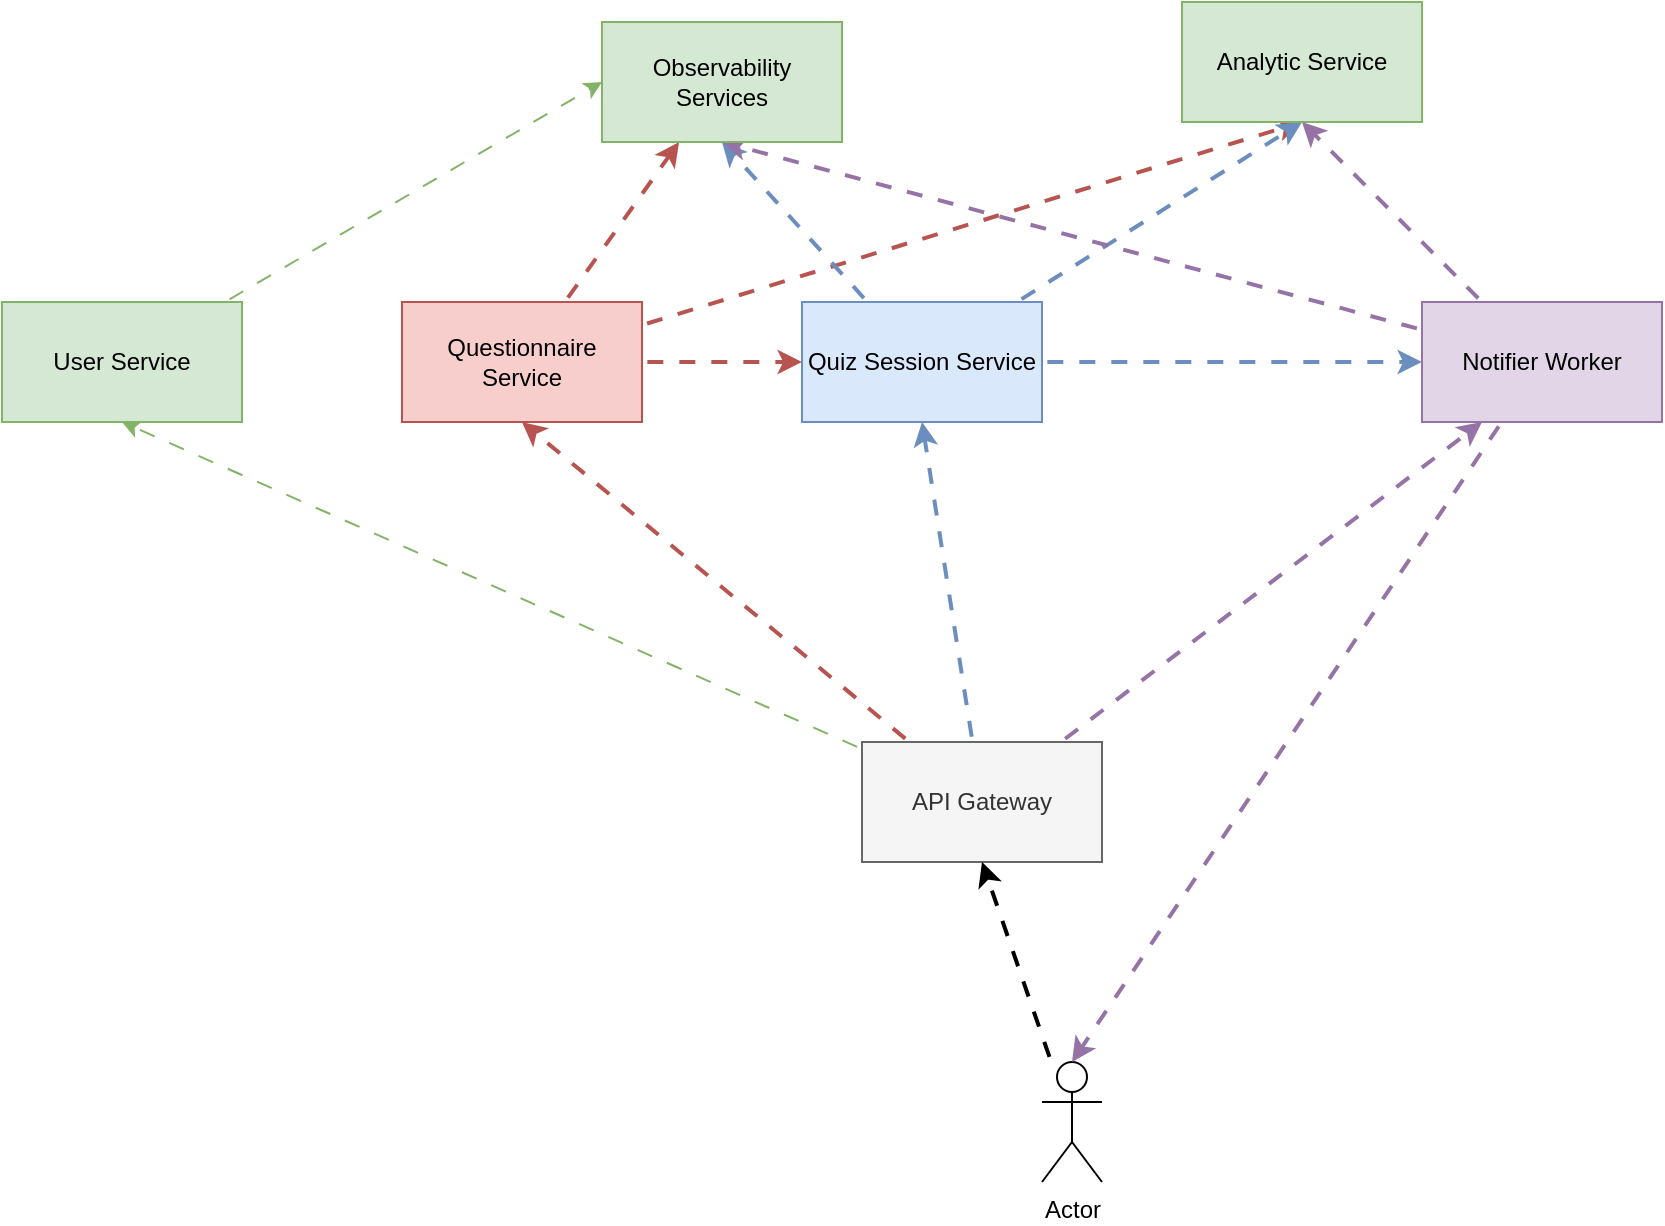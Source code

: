 <mxfile version="15.4.0" type="device" pages="5"><diagram id="mJhzCdwk_I_52bkpqN-i" name="highlevel"><mxGraphModel dx="1264" dy="584" grid="1" gridSize="10" guides="1" tooltips="1" connect="1" arrows="1" fold="1" page="1" pageScale="1" pageWidth="1169" pageHeight="827" math="0" shadow="0"><root><mxCell id="0"/><mxCell id="1" parent="0"/><mxCell id="xkqt1LMb_yZZifR0Pel--10" style="edgeStyle=orthogonalEdgeStyle;rounded=0;orthogonalLoop=1;jettySize=auto;html=1;entryX=0;entryY=0.5;entryDx=0;entryDy=0;flowAnimation=1;fillColor=#f8cecc;strokeColor=#b85450;strokeWidth=2;" parent="1" source="xkqt1LMb_yZZifR0Pel--1" target="xkqt1LMb_yZZifR0Pel--2" edge="1"><mxGeometry relative="1" as="geometry"/></mxCell><mxCell id="xkqt1LMb_yZZifR0Pel--17" style="rounded=0;orthogonalLoop=1;jettySize=auto;html=1;entryX=0.5;entryY=1;entryDx=0;entryDy=0;flowAnimation=1;fillColor=#f8cecc;strokeColor=#b85450;strokeWidth=2;" parent="1" source="xkqt1LMb_yZZifR0Pel--1" target="xkqt1LMb_yZZifR0Pel--5" edge="1"><mxGeometry relative="1" as="geometry"/></mxCell><mxCell id="xkqt1LMb_yZZifR0Pel--20" style="rounded=0;orthogonalLoop=1;jettySize=auto;html=1;flowAnimation=1;fillColor=#f8cecc;strokeColor=#b85450;strokeWidth=2;" parent="1" source="xkqt1LMb_yZZifR0Pel--1" target="xkqt1LMb_yZZifR0Pel--6" edge="1"><mxGeometry relative="1" as="geometry"/></mxCell><mxCell id="xkqt1LMb_yZZifR0Pel--1" value="Questionnaire Service" style="rounded=0;whiteSpace=wrap;html=1;fillColor=#f8cecc;strokeColor=#b85450;" parent="1" vertex="1"><mxGeometry x="350" y="250" width="120" height="60" as="geometry"/></mxCell><mxCell id="xkqt1LMb_yZZifR0Pel--11" style="rounded=0;orthogonalLoop=1;jettySize=auto;html=1;entryX=0;entryY=0.5;entryDx=0;entryDy=0;flowAnimation=1;fillColor=#dae8fc;strokeColor=#6c8ebf;strokeWidth=2;" parent="1" source="xkqt1LMb_yZZifR0Pel--2" target="xkqt1LMb_yZZifR0Pel--4" edge="1"><mxGeometry relative="1" as="geometry"/></mxCell><mxCell id="xkqt1LMb_yZZifR0Pel--16" style="rounded=0;orthogonalLoop=1;jettySize=auto;html=1;entryX=0.5;entryY=1;entryDx=0;entryDy=0;flowAnimation=1;fillColor=#dae8fc;strokeColor=#6c8ebf;strokeWidth=2;" parent="1" source="xkqt1LMb_yZZifR0Pel--2" target="xkqt1LMb_yZZifR0Pel--5" edge="1"><mxGeometry relative="1" as="geometry"/></mxCell><mxCell id="xkqt1LMb_yZZifR0Pel--19" style="rounded=0;orthogonalLoop=1;jettySize=auto;html=1;entryX=0.5;entryY=1;entryDx=0;entryDy=0;flowAnimation=1;fillColor=#dae8fc;strokeColor=#6c8ebf;strokeWidth=2;" parent="1" source="xkqt1LMb_yZZifR0Pel--2" target="xkqt1LMb_yZZifR0Pel--6" edge="1"><mxGeometry relative="1" as="geometry"/></mxCell><mxCell id="xkqt1LMb_yZZifR0Pel--2" value="Quiz Session Service" style="rounded=0;whiteSpace=wrap;html=1;fillColor=#dae8fc;strokeColor=#6c8ebf;" parent="1" vertex="1"><mxGeometry x="550" y="250" width="120" height="60" as="geometry"/></mxCell><mxCell id="xkqt1LMb_yZZifR0Pel--7" style="rounded=0;orthogonalLoop=1;jettySize=auto;html=1;entryX=0.5;entryY=1;entryDx=0;entryDy=0;flowAnimation=1;fillColor=#f8cecc;strokeColor=#b85450;strokeWidth=2;" parent="1" source="xkqt1LMb_yZZifR0Pel--3" target="xkqt1LMb_yZZifR0Pel--1" edge="1"><mxGeometry relative="1" as="geometry"/></mxCell><mxCell id="xkqt1LMb_yZZifR0Pel--8" style="rounded=0;orthogonalLoop=1;jettySize=auto;html=1;entryX=0.5;entryY=1;entryDx=0;entryDy=0;flowAnimation=1;fillColor=#dae8fc;strokeColor=#6c8ebf;strokeWidth=2;" parent="1" source="xkqt1LMb_yZZifR0Pel--3" target="xkqt1LMb_yZZifR0Pel--2" edge="1"><mxGeometry relative="1" as="geometry"/></mxCell><mxCell id="xkqt1LMb_yZZifR0Pel--9" style="rounded=0;orthogonalLoop=1;jettySize=auto;html=1;entryX=0.25;entryY=1;entryDx=0;entryDy=0;flowAnimation=1;fillColor=#e1d5e7;strokeColor=#9673a6;strokeWidth=2;" parent="1" source="xkqt1LMb_yZZifR0Pel--3" target="xkqt1LMb_yZZifR0Pel--4" edge="1"><mxGeometry relative="1" as="geometry"/></mxCell><mxCell id="9Q5UfDw5qtFI24evCOgp-2" style="rounded=0;orthogonalLoop=1;jettySize=auto;html=1;entryX=0.5;entryY=1;entryDx=0;entryDy=0;flowAnimation=1;fillColor=#d5e8d4;strokeColor=#82b366;" parent="1" source="xkqt1LMb_yZZifR0Pel--3" target="9Q5UfDw5qtFI24evCOgp-1" edge="1"><mxGeometry relative="1" as="geometry"/></mxCell><mxCell id="xkqt1LMb_yZZifR0Pel--3" value="API Gateway" style="rounded=0;whiteSpace=wrap;html=1;fillColor=#f5f5f5;fontColor=#333333;strokeColor=#666666;" parent="1" vertex="1"><mxGeometry x="580" y="470" width="120" height="60" as="geometry"/></mxCell><mxCell id="xkqt1LMb_yZZifR0Pel--15" style="rounded=0;orthogonalLoop=1;jettySize=auto;html=1;entryX=0.5;entryY=1;entryDx=0;entryDy=0;flowAnimation=1;fillColor=#e1d5e7;strokeColor=#9673a6;strokeWidth=2;" parent="1" source="xkqt1LMb_yZZifR0Pel--4" target="xkqt1LMb_yZZifR0Pel--5" edge="1"><mxGeometry relative="1" as="geometry"/></mxCell><mxCell id="xkqt1LMb_yZZifR0Pel--18" style="rounded=0;orthogonalLoop=1;jettySize=auto;html=1;entryX=0.5;entryY=1;entryDx=0;entryDy=0;flowAnimation=1;fillColor=#e1d5e7;strokeColor=#9673a6;strokeWidth=2;" parent="1" source="xkqt1LMb_yZZifR0Pel--4" target="xkqt1LMb_yZZifR0Pel--6" edge="1"><mxGeometry relative="1" as="geometry"/></mxCell><mxCell id="xkqt1LMb_yZZifR0Pel--4" value="Notifier Worker" style="rounded=0;whiteSpace=wrap;html=1;fillColor=#e1d5e7;strokeColor=#9673a6;" parent="1" vertex="1"><mxGeometry x="860" y="250" width="120" height="60" as="geometry"/></mxCell><mxCell id="xkqt1LMb_yZZifR0Pel--5" value="Analytic Service" style="rounded=0;whiteSpace=wrap;html=1;fillColor=#d5e8d4;strokeColor=#82b366;" parent="1" vertex="1"><mxGeometry x="740" y="100" width="120" height="60" as="geometry"/></mxCell><mxCell id="xkqt1LMb_yZZifR0Pel--6" value="Observability Services" style="rounded=0;whiteSpace=wrap;html=1;fillColor=#d5e8d4;strokeColor=#82b366;" parent="1" vertex="1"><mxGeometry x="450" y="110" width="120" height="60" as="geometry"/></mxCell><mxCell id="xkqt1LMb_yZZifR0Pel--13" style="rounded=0;orthogonalLoop=1;jettySize=auto;html=1;entryX=0.5;entryY=1;entryDx=0;entryDy=0;flowAnimation=1;strokeWidth=2;" parent="1" source="xkqt1LMb_yZZifR0Pel--12" target="xkqt1LMb_yZZifR0Pel--3" edge="1"><mxGeometry relative="1" as="geometry"/></mxCell><mxCell id="xkqt1LMb_yZZifR0Pel--12" value="Actor" style="shape=umlActor;verticalLabelPosition=bottom;verticalAlign=top;html=1;outlineConnect=0;" parent="1" vertex="1"><mxGeometry x="670" y="630" width="30" height="60" as="geometry"/></mxCell><mxCell id="xkqt1LMb_yZZifR0Pel--14" style="rounded=0;orthogonalLoop=1;jettySize=auto;html=1;entryX=0.5;entryY=0;entryDx=0;entryDy=0;entryPerimeter=0;flowAnimation=1;fillColor=#e1d5e7;strokeColor=#9673a6;strokeWidth=2;" parent="1" source="xkqt1LMb_yZZifR0Pel--4" target="xkqt1LMb_yZZifR0Pel--12" edge="1"><mxGeometry relative="1" as="geometry"/></mxCell><mxCell id="9Q5UfDw5qtFI24evCOgp-3" style="rounded=0;orthogonalLoop=1;jettySize=auto;html=1;entryX=0;entryY=0.5;entryDx=0;entryDy=0;flowAnimation=1;fillColor=#d5e8d4;strokeColor=#82b366;" parent="1" source="9Q5UfDw5qtFI24evCOgp-1" target="xkqt1LMb_yZZifR0Pel--6" edge="1"><mxGeometry relative="1" as="geometry"/></mxCell><mxCell id="9Q5UfDw5qtFI24evCOgp-1" value="User Service" style="rounded=0;whiteSpace=wrap;html=1;fillColor=#d5e8d4;strokeColor=#82b366;" parent="1" vertex="1"><mxGeometry x="150" y="250" width="120" height="60" as="geometry"/></mxCell></root></mxGraphModel></diagram><diagram name="Monolithic" id="Vh2pmV2qElenvm2bwuW8"><mxGraphModel dx="1235" dy="655" grid="1" gridSize="10" guides="1" tooltips="1" connect="1" arrows="1" fold="1" page="1" pageScale="1" pageWidth="1169" pageHeight="827" math="0" shadow="0">&#xa;      <root>&#xa;        <mxCell id="0"/>&#xa;        <mxCell id="1" parent="0"/>&#xa;        <mxCell id="cunHXSLN32OO0R637jGY-1" value="user" style="shape=umlActor;verticalLabelPosition=bottom;verticalAlign=top;html=1;outlineConnect=0;" vertex="1" parent="1">&#xa;          <mxGeometry x="160" y="86.296" width="18.889" height="37.778" as="geometry"/>&#xa;        </mxCell>&#xa;        <mxCell id="cunHXSLN32OO0R637jGY-2" value="user" style="shape=umlActor;verticalLabelPosition=bottom;verticalAlign=top;html=1;outlineConnect=0;" vertex="1" parent="1">&#xa;          <mxGeometry x="160" y="161.853" width="18.889" height="37.778" as="geometry"/>&#xa;        </mxCell>&#xa;        <mxCell id="cunHXSLN32OO0R637jGY-3" value="user" style="shape=umlActor;verticalLabelPosition=bottom;verticalAlign=top;html=1;outlineConnect=0;" vertex="1" parent="1">&#xa;          <mxGeometry x="160" y="224.816" width="18.889" height="37.778" as="geometry"/>&#xa;        </mxCell>&#xa;        <mxCell id="cunHXSLN32OO0R637jGY-4" value="user" style="shape=umlActor;verticalLabelPosition=bottom;verticalAlign=top;html=1;outlineConnect=0;" vertex="1" parent="1">&#xa;          <mxGeometry x="160" y="281.484" width="18.889" height="37.778" as="geometry"/>&#xa;        </mxCell>&#xa;        <mxCell id="cunHXSLN32OO0R637jGY-5" value="Server" style="rounded=0;whiteSpace=wrap;html=1;" vertex="1" parent="1">&#xa;          <mxGeometry x="235.556" y="80" width="75.556" height="251.855" as="geometry"/>&#xa;        </mxCell>&#xa;        <mxCell id="cunHXSLN32OO0R637jGY-6" value="" style="shape=cylinder3;whiteSpace=wrap;html=1;boundedLbl=1;backgroundOutline=1;size=15;" vertex="1" parent="1">&#xa;          <mxGeometry x="362.11" y="171.3" width="37.78" height="69.26" as="geometry"/>&#xa;        </mxCell>&#xa;        <mxCell id="cunHXSLN32OO0R637jGY-7" value="socket" style="edgeStyle=orthogonalEdgeStyle;rounded=0;orthogonalLoop=1;jettySize=auto;html=1;entryX=0.003;entryY=0.099;entryDx=0;entryDy=0;entryPerimeter=0;startArrow=classic;startFill=1;" edge="1" parent="1" source="cunHXSLN32OO0R637jGY-1" target="cunHXSLN32OO0R637jGY-5">&#xa;          <mxGeometry relative="1" as="geometry"/>&#xa;        </mxCell>&#xa;        <mxCell id="cunHXSLN32OO0R637jGY-8" value="socket" style="edgeStyle=orthogonalEdgeStyle;rounded=0;orthogonalLoop=1;jettySize=auto;html=1;entryX=0.003;entryY=0.401;entryDx=0;entryDy=0;entryPerimeter=0;startArrow=classic;startFill=1;" edge="1" parent="1" source="cunHXSLN32OO0R637jGY-2" target="cunHXSLN32OO0R637jGY-5">&#xa;          <mxGeometry relative="1" as="geometry"/>&#xa;        </mxCell>&#xa;        <mxCell id="cunHXSLN32OO0R637jGY-9" value="socket" style="edgeStyle=orthogonalEdgeStyle;rounded=0;orthogonalLoop=1;jettySize=auto;html=1;entryX=-0.003;entryY=0.651;entryDx=0;entryDy=0;entryPerimeter=0;startArrow=classic;startFill=1;" edge="1" parent="1" source="cunHXSLN32OO0R637jGY-3" target="cunHXSLN32OO0R637jGY-5">&#xa;          <mxGeometry relative="1" as="geometry"/>&#xa;        </mxCell>&#xa;        <mxCell id="cunHXSLN32OO0R637jGY-10" value="socket" style="edgeStyle=orthogonalEdgeStyle;rounded=0;orthogonalLoop=1;jettySize=auto;html=1;entryX=-0.017;entryY=0.877;entryDx=0;entryDy=0;entryPerimeter=0;startArrow=classic;startFill=1;" edge="1" parent="1" source="cunHXSLN32OO0R637jGY-4" target="cunHXSLN32OO0R637jGY-5">&#xa;          <mxGeometry relative="1" as="geometry"/>&#xa;        </mxCell>&#xa;        <mxCell id="cunHXSLN32OO0R637jGY-12" style="edgeStyle=orthogonalEdgeStyle;rounded=0;orthogonalLoop=1;jettySize=auto;html=1;entryX=0;entryY=0.5;entryDx=0;entryDy=0;entryPerimeter=0;" edge="1" parent="1" source="cunHXSLN32OO0R637jGY-5" target="cunHXSLN32OO0R637jGY-6">&#xa;          <mxGeometry relative="1" as="geometry"/>&#xa;        </mxCell>&#xa;        <mxCell id="cunHXSLN32OO0R637jGY-13" value="user" style="shape=umlActor;verticalLabelPosition=bottom;verticalAlign=top;html=1;outlineConnect=0;" vertex="1" parent="1">&#xa;          <mxGeometry x="449.63" y="80" width="18.889" height="37.778" as="geometry"/>&#xa;        </mxCell>&#xa;        <mxCell id="cunHXSLN32OO0R637jGY-14" value="user" style="shape=umlActor;verticalLabelPosition=bottom;verticalAlign=top;html=1;outlineConnect=0;" vertex="1" parent="1">&#xa;          <mxGeometry x="449.63" y="149.26" width="18.889" height="37.778" as="geometry"/>&#xa;        </mxCell>&#xa;        <mxCell id="cunHXSLN32OO0R637jGY-32" style="rounded=0;orthogonalLoop=1;jettySize=auto;html=1;entryX=0.06;entryY=0.244;entryDx=0;entryDy=0;entryPerimeter=0;startArrow=classic;startFill=1;" edge="1" parent="1" source="cunHXSLN32OO0R637jGY-15" target="cunHXSLN32OO0R637jGY-28">&#xa;          <mxGeometry relative="1" as="geometry"/>&#xa;        </mxCell>&#xa;        <mxCell id="cunHXSLN32OO0R637jGY-15" value="Server" style="rounded=0;whiteSpace=wrap;html=1;" vertex="1" parent="1">&#xa;          <mxGeometry x="537.778" y="80" width="50.37" height="125.927" as="geometry"/>&#xa;        </mxCell>&#xa;        <mxCell id="cunHXSLN32OO0R637jGY-16" value="user" style="shape=umlActor;verticalLabelPosition=bottom;verticalAlign=top;html=1;outlineConnect=0;" vertex="1" parent="1">&#xa;          <mxGeometry x="449.63" y="231.113" width="18.889" height="37.778" as="geometry"/>&#xa;        </mxCell>&#xa;        <mxCell id="cunHXSLN32OO0R637jGY-17" value="user" style="shape=umlActor;verticalLabelPosition=bottom;verticalAlign=top;html=1;outlineConnect=0;" vertex="1" parent="1">&#xa;          <mxGeometry x="449.63" y="300.373" width="18.889" height="37.778" as="geometry"/>&#xa;        </mxCell>&#xa;        <mxCell id="cunHXSLN32OO0R637jGY-31" style="rounded=0;orthogonalLoop=1;jettySize=auto;html=1;startArrow=classic;startFill=1;" edge="1" parent="1" source="cunHXSLN32OO0R637jGY-18" target="cunHXSLN32OO0R637jGY-28">&#xa;          <mxGeometry relative="1" as="geometry"/>&#xa;        </mxCell>&#xa;        <mxCell id="cunHXSLN32OO0R637jGY-18" value="Server" style="rounded=0;whiteSpace=wrap;html=1;" vertex="1" parent="1">&#xa;          <mxGeometry x="537.778" y="231.113" width="50.37" height="125.927" as="geometry"/>&#xa;        </mxCell>&#xa;        <mxCell id="cunHXSLN32OO0R637jGY-19" value="" style="shape=cylinder3;whiteSpace=wrap;html=1;boundedLbl=1;backgroundOutline=1;size=15;" vertex="1" parent="1">&#xa;          <mxGeometry x="625.93" y="70.19" width="37.78" height="70" as="geometry"/>&#xa;        </mxCell>&#xa;        <mxCell id="cunHXSLN32OO0R637jGY-23" value="socket" style="edgeStyle=orthogonalEdgeStyle;rounded=0;orthogonalLoop=1;jettySize=auto;html=1;entryX=0.005;entryY=0.149;entryDx=0;entryDy=0;entryPerimeter=0;startArrow=classic;startFill=1;" edge="1" parent="1" source="cunHXSLN32OO0R637jGY-13" target="cunHXSLN32OO0R637jGY-15">&#xa;          <mxGeometry relative="1" as="geometry"/>&#xa;        </mxCell>&#xa;        <mxCell id="cunHXSLN32OO0R637jGY-24" value="socket" style="edgeStyle=orthogonalEdgeStyle;rounded=0;orthogonalLoop=1;jettySize=auto;html=1;entryX=0.005;entryY=0.697;entryDx=0;entryDy=0;entryPerimeter=0;startArrow=classic;startFill=1;" edge="1" parent="1" source="cunHXSLN32OO0R637jGY-14" target="cunHXSLN32OO0R637jGY-15">&#xa;          <mxGeometry relative="1" as="geometry"/>&#xa;        </mxCell>&#xa;        <mxCell id="cunHXSLN32OO0R637jGY-25" value="socket" style="edgeStyle=orthogonalEdgeStyle;rounded=0;orthogonalLoop=1;jettySize=auto;html=1;entryX=-0.005;entryY=0.153;entryDx=0;entryDy=0;entryPerimeter=0;startArrow=classic;startFill=1;" edge="1" parent="1" source="cunHXSLN32OO0R637jGY-16" target="cunHXSLN32OO0R637jGY-18">&#xa;          <mxGeometry relative="1" as="geometry"/>&#xa;        </mxCell>&#xa;        <mxCell id="cunHXSLN32OO0R637jGY-26" value="socket" style="edgeStyle=orthogonalEdgeStyle;rounded=0;orthogonalLoop=1;jettySize=auto;html=1;entryX=0.005;entryY=0.701;entryDx=0;entryDy=0;entryPerimeter=0;startArrow=classic;startFill=1;" edge="1" parent="1" source="cunHXSLN32OO0R637jGY-17" target="cunHXSLN32OO0R637jGY-18">&#xa;          <mxGeometry relative="1" as="geometry"/>&#xa;        </mxCell>&#xa;        <mxCell id="cunHXSLN32OO0R637jGY-28" value="redis backplane" style="ellipse;whiteSpace=wrap;html=1;" vertex="1" parent="1">&#xa;          <mxGeometry x="619.63" y="187.04" width="70.37" height="88.15" as="geometry"/>&#xa;        </mxCell>&#xa;        <mxCell id="cunHXSLN32OO0R637jGY-29" style="edgeStyle=orthogonalEdgeStyle;rounded=0;orthogonalLoop=1;jettySize=auto;html=1;entryX=0;entryY=0.5;entryDx=0;entryDy=0;entryPerimeter=0;" edge="1" parent="1" source="cunHXSLN32OO0R637jGY-15" target="cunHXSLN32OO0R637jGY-19">&#xa;          <mxGeometry relative="1" as="geometry">&#xa;            <Array as="points">&#xa;              <mxPoint x="600.741" y="105.185"/>&#xa;              <mxPoint x="600.741" y="105.185"/>&#xa;            </Array>&#xa;          </mxGeometry>&#xa;        </mxCell>&#xa;        <mxCell id="cunHXSLN32OO0R637jGY-34" value="" style="shape=cylinder3;whiteSpace=wrap;html=1;boundedLbl=1;backgroundOutline=1;size=15;" vertex="1" parent="1">&#xa;          <mxGeometry x="625.93" y="281.48" width="37.78" height="70" as="geometry"/>&#xa;        </mxCell>&#xa;        <mxCell id="cunHXSLN32OO0R637jGY-35" style="edgeStyle=orthogonalEdgeStyle;rounded=0;orthogonalLoop=1;jettySize=auto;html=1;entryX=0;entryY=0.5;entryDx=0;entryDy=0;entryPerimeter=0;" edge="1" parent="1" source="cunHXSLN32OO0R637jGY-18" target="cunHXSLN32OO0R637jGY-34">&#xa;          <mxGeometry relative="1" as="geometry">&#xa;            <Array as="points">&#xa;              <mxPoint x="608" y="316"/>&#xa;            </Array>&#xa;          </mxGeometry>&#xa;        </mxCell>&#xa;      </root>&#xa;    </mxGraphModel></diagram><diagram id="4XFoeSpaMVg5XHnAGlG_" name="service-communication"><mxGraphModel dx="1264" dy="584" grid="1" gridSize="10" guides="1" tooltips="1" connect="1" arrows="1" fold="1" page="1" pageScale="1" pageWidth="1169" pageHeight="827" math="0" shadow="0"><root><mxCell id="0"/><mxCell id="1" parent="0"/><mxCell id="dZo0Jt2GlcQM9Ulzh3Jk-1" value="" style="rounded=0;whiteSpace=wrap;html=1;dashed=1;" parent="1" vertex="1"><mxGeometry x="730" y="480" width="210" height="220" as="geometry"/></mxCell><mxCell id="dZo0Jt2GlcQM9Ulzh3Jk-5" value="" style="rounded=0;whiteSpace=wrap;html=1;dashed=1;" parent="1" vertex="1"><mxGeometry x="590" y="140" width="420" height="120" as="geometry"/></mxCell><mxCell id="dZo0Jt2GlcQM9Ulzh3Jk-9" value="" style="rounded=0;whiteSpace=wrap;html=1;dashed=1;" parent="1" vertex="1"><mxGeometry x="140" y="140" width="430" height="200" as="geometry"/></mxCell><mxCell id="dZo0Jt2GlcQM9Ulzh3Jk-41" value="async gRPC" style="edgeStyle=orthogonalEdgeStyle;rounded=0;orthogonalLoop=1;jettySize=auto;html=1;entryX=0.5;entryY=1;entryDx=0;entryDy=0;flowAnimation=1;fillColor=#f8cecc;strokeColor=#b85450;" parent="1" source="SPLQeqFqS2qwhH01lb9f-1" target="dZo0Jt2GlcQM9Ulzh3Jk-11" edge="1"><mxGeometry relative="1" as="geometry"/></mxCell><mxCell id="dZo0Jt2GlcQM9Ulzh3Jk-42" style="edgeStyle=orthogonalEdgeStyle;rounded=0;orthogonalLoop=1;jettySize=auto;html=1;entryX=0.5;entryY=1;entryDx=0;entryDy=0;flowAnimation=1;fillColor=#f8cecc;strokeColor=#b85450;" parent="1" source="SPLQeqFqS2qwhH01lb9f-1" target="dZo0Jt2GlcQM9Ulzh3Jk-38" edge="1"><mxGeometry relative="1" as="geometry"><Array as="points"><mxPoint x="380" y="420"/><mxPoint x="820" y="420"/><mxPoint x="820" y="290"/><mxPoint x="920" y="290"/></Array></mxGeometry></mxCell><mxCell id="SPLQeqFqS2qwhH01lb9f-1" value="" style="rounded=0;whiteSpace=wrap;html=1;dashed=1;" parent="1" vertex="1"><mxGeometry x="140" y="480" width="480" height="230" as="geometry"/></mxCell><mxCell id="dZo0Jt2GlcQM9Ulzh3Jk-17" value="async" style="edgeStyle=orthogonalEdgeStyle;rounded=0;orthogonalLoop=1;jettySize=auto;html=1;flowAnimation=1;fillColor=#f8cecc;strokeColor=#b85450;" parent="1" source="dZo0Jt2GlcQM9Ulzh3Jk-7" target="SPLQeqFqS2qwhH01lb9f-4" edge="1"><mxGeometry relative="1" as="geometry"/></mxCell><mxCell id="dZo0Jt2GlcQM9Ulzh3Jk-10" value="Observability&amp;nbsp;infrastructure" style="text;html=1;align=center;verticalAlign=middle;whiteSpace=wrap;rounded=0;fontStyle=1" parent="1" vertex="1"><mxGeometry x="150" y="140" width="150" height="30" as="geometry"/></mxCell><mxCell id="dZo0Jt2GlcQM9Ulzh3Jk-36" style="edgeStyle=orthogonalEdgeStyle;rounded=0;orthogonalLoop=1;jettySize=auto;html=1;flowAnimation=1;fillColor=#f8cecc;strokeColor=#b85450;" parent="1" source="dZo0Jt2GlcQM9Ulzh3Jk-11" target="dZo0Jt2GlcQM9Ulzh3Jk-34" edge="1"><mxGeometry relative="1" as="geometry"/></mxCell><mxCell id="dZo0Jt2GlcQM9Ulzh3Jk-37" style="edgeStyle=orthogonalEdgeStyle;rounded=0;orthogonalLoop=1;jettySize=auto;html=1;entryX=0.5;entryY=1;entryDx=0;entryDy=0;flowAnimation=1;fillColor=#f8cecc;strokeColor=#b85450;" parent="1" source="dZo0Jt2GlcQM9Ulzh3Jk-11" target="dZo0Jt2GlcQM9Ulzh3Jk-35" edge="1"><mxGeometry relative="1" as="geometry"/></mxCell><mxCell id="dZo0Jt2GlcQM9Ulzh3Jk-11" value="&lt;b&gt;OTEL Collector&lt;/b&gt;" style="rounded=0;whiteSpace=wrap;html=1;fillColor=#dae8fc;strokeColor=#6c8ebf;" parent="1" vertex="1"><mxGeometry x="310" y="270" width="140" height="50" as="geometry"/></mxCell><mxCell id="dZo0Jt2GlcQM9Ulzh3Jk-6" value="Adapter Services" style="text;html=1;align=center;verticalAlign=middle;whiteSpace=wrap;rounded=0;fontStyle=1" parent="1" vertex="1"><mxGeometry x="590" y="140" width="150" height="30" as="geometry"/></mxCell><mxCell id="dZo0Jt2GlcQM9Ulzh3Jk-32" value="&lt;b&gt;Analytic&lt;/b&gt;" style="rounded=0;whiteSpace=wrap;html=1;fillColor=#dae8fc;strokeColor=#6c8ebf;" parent="1" vertex="1"><mxGeometry x="630" y="180" width="140" height="50" as="geometry"/></mxCell><mxCell id="SPLQeqFqS2qwhH01lb9f-2" value="Questionnaire Services" style="text;html=1;align=center;verticalAlign=middle;whiteSpace=wrap;rounded=0;fontStyle=1" parent="1" vertex="1"><mxGeometry x="140" y="480" width="150" height="30" as="geometry"/></mxCell><mxCell id="dZo0Jt2GlcQM9Ulzh3Jk-15" value="async" style="edgeStyle=orthogonalEdgeStyle;rounded=0;orthogonalLoop=1;jettySize=auto;html=1;entryX=0;entryY=0.5;entryDx=0;entryDy=0;flowAnimation=1;fillColor=#f8cecc;strokeColor=#b85450;" parent="1" source="SPLQeqFqS2qwhH01lb9f-3" target="SPLQeqFqS2qwhH01lb9f-4" edge="1"><mxGeometry relative="1" as="geometry"/></mxCell><mxCell id="SPLQeqFqS2qwhH01lb9f-3" value="&lt;span style=&quot;font-weight: 700;&quot;&gt;Questionnaire Domain&lt;/span&gt;" style="rounded=0;whiteSpace=wrap;html=1;fillColor=#dae8fc;strokeColor=#6c8ebf;" parent="1" vertex="1"><mxGeometry x="170" y="540" width="140" height="50" as="geometry"/></mxCell><mxCell id="dZo0Jt2GlcQM9Ulzh3Jk-13" style="edgeStyle=orthogonalEdgeStyle;rounded=0;orthogonalLoop=1;jettySize=auto;html=1;entryX=0.5;entryY=0;entryDx=0;entryDy=0;flowAnimation=0;fillColor=#e1d5e7;strokeColor=#9673a6;" parent="1" source="SPLQeqFqS2qwhH01lb9f-4" target="dZo0Jt2GlcQM9Ulzh3Jk-3" edge="1"><mxGeometry relative="1" as="geometry"/></mxCell><mxCell id="dZo0Jt2GlcQM9Ulzh3Jk-14" style="edgeStyle=orthogonalEdgeStyle;rounded=0;orthogonalLoop=1;jettySize=auto;html=1;entryX=0.5;entryY=0;entryDx=0;entryDy=0;flowAnimation=0;fillColor=#e1d5e7;strokeColor=#9673a6;" parent="1" source="SPLQeqFqS2qwhH01lb9f-4" target="dZo0Jt2GlcQM9Ulzh3Jk-4" edge="1"><mxGeometry relative="1" as="geometry"/></mxCell><mxCell id="SPLQeqFqS2qwhH01lb9f-4" value="&lt;span style=&quot;font-weight: 700;&quot;&gt;Quiz Session Domain&lt;/span&gt;" style="rounded=0;whiteSpace=wrap;html=1;fillColor=#dae8fc;strokeColor=#6c8ebf;" parent="1" vertex="1"><mxGeometry x="390" y="540" width="140" height="50" as="geometry"/></mxCell><mxCell id="dZo0Jt2GlcQM9Ulzh3Jk-3" value="&lt;span style=&quot;font-weight: 700;&quot;&gt;Quiz Session&lt;/span&gt;" style="rounded=0;whiteSpace=wrap;html=1;fillColor=#fff2cc;strokeColor=#d6b656;" parent="1" vertex="1"><mxGeometry x="315" y="648" width="130" height="30" as="geometry"/></mxCell><mxCell id="dZo0Jt2GlcQM9Ulzh3Jk-4" value="&lt;span style=&quot;font-weight: 700;&quot;&gt;Exam&lt;/span&gt;" style="rounded=0;whiteSpace=wrap;html=1;fillColor=#fff2cc;strokeColor=#d6b656;" parent="1" vertex="1"><mxGeometry x="480" y="648" width="130" height="30" as="geometry"/></mxCell><mxCell id="dZo0Jt2GlcQM9Ulzh3Jk-34" value="&lt;b&gt;Logging&lt;/b&gt;" style="rounded=0;whiteSpace=wrap;html=1;fillColor=#dae8fc;strokeColor=#6c8ebf;" parent="1" vertex="1"><mxGeometry x="170" y="170" width="140" height="50" as="geometry"/></mxCell><mxCell id="dZo0Jt2GlcQM9Ulzh3Jk-35" value="APM" style="rounded=0;whiteSpace=wrap;html=1;fillColor=#dae8fc;strokeColor=#6c8ebf;" parent="1" vertex="1"><mxGeometry x="410" y="170" width="140" height="50" as="geometry"/></mxCell><mxCell id="dZo0Jt2GlcQM9Ulzh3Jk-38" value="&lt;b&gt;Notifier Worker&lt;/b&gt;" style="rounded=0;whiteSpace=wrap;html=1;fillColor=#dae8fc;strokeColor=#6c8ebf;" parent="1" vertex="1"><mxGeometry x="850" y="180" width="140" height="50" as="geometry"/></mxCell><mxCell id="dZo0Jt2GlcQM9Ulzh3Jk-40" value="async message bus" style="edgeStyle=orthogonalEdgeStyle;rounded=0;orthogonalLoop=1;jettySize=auto;html=1;entryX=0.5;entryY=1;entryDx=0;entryDy=0;flowAnimation=1;fillColor=#f8cecc;strokeColor=#b85450;" parent="1" source="SPLQeqFqS2qwhH01lb9f-1" target="dZo0Jt2GlcQM9Ulzh3Jk-32" edge="1"><mxGeometry relative="1" as="geometry"><Array as="points"><mxPoint x="380" y="420"/><mxPoint x="820" y="420"/><mxPoint x="820" y="290"/><mxPoint x="700" y="290"/></Array></mxGeometry></mxCell><mxCell id="dZo0Jt2GlcQM9Ulzh3Jk-2" value="Identity Services" style="text;html=1;align=center;verticalAlign=middle;whiteSpace=wrap;rounded=0;fontStyle=1" parent="1" vertex="1"><mxGeometry x="720" y="480" width="150" height="30" as="geometry"/></mxCell><mxCell id="dZo0Jt2GlcQM9Ulzh3Jk-43" style="edgeStyle=orthogonalEdgeStyle;rounded=0;orthogonalLoop=1;jettySize=auto;html=1;entryX=0.5;entryY=0;entryDx=0;entryDy=0;flowAnimation=1;fillColor=#f8cecc;strokeColor=#b85450;" parent="1" source="dZo0Jt2GlcQM9Ulzh3Jk-7" target="dZo0Jt2GlcQM9Ulzh3Jk-8" edge="1"><mxGeometry relative="1" as="geometry"/></mxCell><mxCell id="dZo0Jt2GlcQM9Ulzh3Jk-7" value="&lt;b&gt;User&lt;/b&gt;" style="rounded=0;whiteSpace=wrap;html=1;fillColor=#dae8fc;strokeColor=#6c8ebf;" parent="1" vertex="1"><mxGeometry x="750" y="540" width="140" height="50" as="geometry"/></mxCell><mxCell id="dZo0Jt2GlcQM9Ulzh3Jk-8" value="&lt;b&gt;Authentication &amp;amp; Authorization&lt;/b&gt;" style="rounded=0;whiteSpace=wrap;html=1;fillColor=#dae8fc;strokeColor=#6c8ebf;" parent="1" vertex="1"><mxGeometry x="750" y="638" width="140" height="50" as="geometry"/></mxCell></root></mxGraphModel></diagram><diagram id="QIn40yGV4n4SltPBda8U" name="questionnaire-services"><mxGraphModel dx="1264" dy="584" grid="1" gridSize="10" guides="1" tooltips="1" connect="1" arrows="1" fold="1" page="1" pageScale="1" pageWidth="1169" pageHeight="1654" math="0" shadow="0"><root><mxCell id="d80nblshtk4oTfawxsgk-0"/><mxCell id="d80nblshtk4oTfawxsgk-1" parent="d80nblshtk4oTfawxsgk-0"/></root></mxGraphModel></diagram><diagram id="-eNc08XV2Hdfg6f_6X0N" name="notifier-worker"><mxGraphModel dx="1262" dy="583" grid="1" gridSize="10" guides="1" tooltips="1" connect="1" arrows="1" fold="1" page="1" pageScale="1" pageWidth="1169" pageHeight="1654" math="0" shadow="0"><root><mxCell id="RwTN7Zj2OQlYxcT1zCTV-0"/><mxCell id="RwTN7Zj2OQlYxcT1zCTV-1" parent="RwTN7Zj2OQlYxcT1zCTV-0"/><mxCell id="RwTN7Zj2OQlYxcT1zCTV-3" value="" style="endArrow=classic;html=1;rounded=0;edgeStyle=orthogonalEdgeStyle;flowAnimation=1;" edge="1" parent="RwTN7Zj2OQlYxcT1zCTV-1"><mxGeometry width="50" height="50" relative="1" as="geometry"><mxPoint x="200" y="892.75" as="sourcePoint"/><mxPoint x="960" y="892.75" as="targetPoint"/></mxGeometry></mxCell><mxCell id="RwTN7Zj2OQlYxcT1zCTV-4" value="" style="shape=image;html=1;verticalAlign=top;verticalLabelPosition=bottom;labelBackgroundColor=#ffffff;imageAspect=0;aspect=fixed;image=https://cdn0.iconfinder.com/data/icons/analytic-investment-and-balanced-scorecard/512/45_timmer_stopwatch_watch_time-128.png" vertex="1" parent="RwTN7Zj2OQlYxcT1zCTV-1"><mxGeometry x="160" y="870" width="40" height="40" as="geometry"/></mxCell><mxCell id="RwTN7Zj2OQlYxcT1zCTV-5" style="edgeStyle=orthogonalEdgeStyle;rounded=0;orthogonalLoop=1;jettySize=auto;html=1;flowAnimation=1;" edge="1" parent="RwTN7Zj2OQlYxcT1zCTV-1" source="RwTN7Zj2OQlYxcT1zCTV-7"><mxGeometry relative="1" as="geometry"><mxPoint x="240" y="895.75" as="targetPoint"/></mxGeometry></mxCell><mxCell id="RwTN7Zj2OQlYxcT1zCTV-6" style="edgeStyle=orthogonalEdgeStyle;rounded=0;orthogonalLoop=1;jettySize=auto;html=1;dashed=1;endArrow=none;endFill=0;flowAnimation=1;" edge="1" parent="RwTN7Zj2OQlYxcT1zCTV-1" source="RwTN7Zj2OQlYxcT1zCTV-7"><mxGeometry relative="1" as="geometry"><mxPoint x="240" y="1045.75" as="targetPoint"/></mxGeometry></mxCell><mxCell id="RwTN7Zj2OQlYxcT1zCTV-7" value="v0" style="text;html=1;strokeColor=none;fillColor=none;align=center;verticalAlign=middle;whiteSpace=wrap;rounded=0;" vertex="1" parent="RwTN7Zj2OQlYxcT1zCTV-1"><mxGeometry x="210" y="925.75" width="60" height="30" as="geometry"/></mxCell><mxCell id="RwTN7Zj2OQlYxcT1zCTV-8" style="edgeStyle=orthogonalEdgeStyle;rounded=0;orthogonalLoop=1;jettySize=auto;html=1;endArrow=none;endFill=0;dashed=1;flowAnimation=1;" edge="1" parent="RwTN7Zj2OQlYxcT1zCTV-1" source="RwTN7Zj2OQlYxcT1zCTV-9"><mxGeometry relative="1" as="geometry"><mxPoint x="240" y="892.75" as="targetPoint"/></mxGeometry></mxCell><mxCell id="RwTN7Zj2OQlYxcT1zCTV-9" value="t0" style="text;html=1;strokeColor=none;fillColor=none;align=center;verticalAlign=middle;whiteSpace=wrap;rounded=0;" vertex="1" parent="RwTN7Zj2OQlYxcT1zCTV-1"><mxGeometry x="210" y="840" width="60" height="30" as="geometry"/></mxCell><mxCell id="RwTN7Zj2OQlYxcT1zCTV-10" style="edgeStyle=orthogonalEdgeStyle;rounded=0;orthogonalLoop=1;jettySize=auto;html=1;dashed=1;endArrow=none;endFill=0;flowAnimation=1;" edge="1" parent="RwTN7Zj2OQlYxcT1zCTV-1" source="RwTN7Zj2OQlYxcT1zCTV-11"><mxGeometry relative="1" as="geometry"><mxPoint x="400" y="895.75" as="targetPoint"/></mxGeometry></mxCell><mxCell id="RwTN7Zj2OQlYxcT1zCTV-11" value="t1" style="text;html=1;strokeColor=none;fillColor=none;align=center;verticalAlign=middle;whiteSpace=wrap;rounded=0;" vertex="1" parent="RwTN7Zj2OQlYxcT1zCTV-1"><mxGeometry x="370" y="840" width="60" height="30" as="geometry"/></mxCell><mxCell id="RwTN7Zj2OQlYxcT1zCTV-12" style="edgeStyle=orthogonalEdgeStyle;rounded=0;orthogonalLoop=1;jettySize=auto;html=1;dashed=1;endArrow=none;endFill=0;flowAnimation=1;" edge="1" parent="RwTN7Zj2OQlYxcT1zCTV-1" source="RwTN7Zj2OQlYxcT1zCTV-13"><mxGeometry relative="1" as="geometry"><mxPoint x="560" y="895.75" as="targetPoint"/></mxGeometry></mxCell><mxCell id="RwTN7Zj2OQlYxcT1zCTV-13" value="t2" style="text;html=1;strokeColor=none;fillColor=none;align=center;verticalAlign=middle;whiteSpace=wrap;rounded=0;" vertex="1" parent="RwTN7Zj2OQlYxcT1zCTV-1"><mxGeometry x="530" y="840" width="60" height="30" as="geometry"/></mxCell><mxCell id="RwTN7Zj2OQlYxcT1zCTV-14" style="edgeStyle=orthogonalEdgeStyle;rounded=0;orthogonalLoop=1;jettySize=auto;html=1;endArrow=none;endFill=0;dashed=1;flowAnimation=1;" edge="1" parent="RwTN7Zj2OQlYxcT1zCTV-1" source="RwTN7Zj2OQlYxcT1zCTV-15"><mxGeometry relative="1" as="geometry"><mxPoint x="720" y="895.75" as="targetPoint"/></mxGeometry></mxCell><mxCell id="RwTN7Zj2OQlYxcT1zCTV-15" value="t3" style="text;html=1;strokeColor=none;fillColor=none;align=center;verticalAlign=middle;whiteSpace=wrap;rounded=0;" vertex="1" parent="RwTN7Zj2OQlYxcT1zCTV-1"><mxGeometry x="690" y="840" width="60" height="30" as="geometry"/></mxCell><mxCell id="RwTN7Zj2OQlYxcT1zCTV-16" style="edgeStyle=orthogonalEdgeStyle;rounded=0;orthogonalLoop=1;jettySize=auto;html=1;dashed=1;endArrow=none;endFill=0;flowAnimation=1;" edge="1" parent="RwTN7Zj2OQlYxcT1zCTV-1" source="RwTN7Zj2OQlYxcT1zCTV-17"><mxGeometry relative="1" as="geometry"><mxPoint x="879.69" y="895.75" as="targetPoint"/></mxGeometry></mxCell><mxCell id="RwTN7Zj2OQlYxcT1zCTV-17" value="t4" style="text;html=1;strokeColor=none;fillColor=none;align=center;verticalAlign=middle;whiteSpace=wrap;rounded=0;" vertex="1" parent="RwTN7Zj2OQlYxcT1zCTV-1"><mxGeometry x="850" y="842.75" width="60" height="30" as="geometry"/></mxCell><mxCell id="RwTN7Zj2OQlYxcT1zCTV-18" style="edgeStyle=orthogonalEdgeStyle;rounded=0;orthogonalLoop=1;jettySize=auto;html=1;flowAnimation=1;" edge="1" parent="RwTN7Zj2OQlYxcT1zCTV-1" source="RwTN7Zj2OQlYxcT1zCTV-20"><mxGeometry relative="1" as="geometry"><mxPoint x="400" y="895.75" as="targetPoint"/></mxGeometry></mxCell><mxCell id="RwTN7Zj2OQlYxcT1zCTV-19" style="edgeStyle=orthogonalEdgeStyle;rounded=0;orthogonalLoop=1;jettySize=auto;html=1;dashed=1;endArrow=none;endFill=0;flowAnimation=1;" edge="1" parent="RwTN7Zj2OQlYxcT1zCTV-1" source="RwTN7Zj2OQlYxcT1zCTV-20"><mxGeometry relative="1" as="geometry"><mxPoint x="400" y="1045.75" as="targetPoint"/></mxGeometry></mxCell><mxCell id="RwTN7Zj2OQlYxcT1zCTV-20" value="v1" style="text;html=1;strokeColor=none;fillColor=none;align=center;verticalAlign=middle;whiteSpace=wrap;rounded=0;" vertex="1" parent="RwTN7Zj2OQlYxcT1zCTV-1"><mxGeometry x="370" y="919.75" width="60" height="30" as="geometry"/></mxCell><mxCell id="RwTN7Zj2OQlYxcT1zCTV-21" style="edgeStyle=orthogonalEdgeStyle;rounded=0;orthogonalLoop=1;jettySize=auto;html=1;flowAnimation=1;" edge="1" parent="RwTN7Zj2OQlYxcT1zCTV-1" source="RwTN7Zj2OQlYxcT1zCTV-22"><mxGeometry relative="1" as="geometry"><mxPoint x="560" y="895.75" as="targetPoint"/></mxGeometry></mxCell><mxCell id="RwTN7Zj2OQlYxcT1zCTV-22" value="v2" style="text;html=1;strokeColor=none;fillColor=none;align=center;verticalAlign=middle;whiteSpace=wrap;rounded=0;" vertex="1" parent="RwTN7Zj2OQlYxcT1zCTV-1"><mxGeometry x="530" y="919.75" width="60" height="30" as="geometry"/></mxCell><mxCell id="RwTN7Zj2OQlYxcT1zCTV-23" style="edgeStyle=orthogonalEdgeStyle;rounded=0;orthogonalLoop=1;jettySize=auto;html=1;flowAnimation=1;" edge="1" parent="RwTN7Zj2OQlYxcT1zCTV-1" source="RwTN7Zj2OQlYxcT1zCTV-24"><mxGeometry relative="1" as="geometry"><mxPoint x="720" y="895.75" as="targetPoint"/></mxGeometry></mxCell><mxCell id="RwTN7Zj2OQlYxcT1zCTV-24" value="v3&lt;br&gt;{}" style="text;html=1;strokeColor=none;fillColor=none;align=center;verticalAlign=middle;whiteSpace=wrap;rounded=0;" vertex="1" parent="RwTN7Zj2OQlYxcT1zCTV-1"><mxGeometry x="690" y="919.75" width="60" height="30" as="geometry"/></mxCell><mxCell id="RwTN7Zj2OQlYxcT1zCTV-25" style="edgeStyle=orthogonalEdgeStyle;rounded=0;orthogonalLoop=1;jettySize=auto;html=1;flowAnimation=1;" edge="1" parent="RwTN7Zj2OQlYxcT1zCTV-1" source="RwTN7Zj2OQlYxcT1zCTV-26"><mxGeometry relative="1" as="geometry"><mxPoint x="880.01" y="895.75" as="targetPoint"/></mxGeometry></mxCell><mxCell id="RwTN7Zj2OQlYxcT1zCTV-26" value="v4&lt;br&gt;{}" style="text;html=1;strokeColor=none;fillColor=none;align=center;verticalAlign=middle;whiteSpace=wrap;rounded=0;" vertex="1" parent="RwTN7Zj2OQlYxcT1zCTV-1"><mxGeometry x="850.01" y="919.75" width="60" height="30" as="geometry"/></mxCell><mxCell id="RwTN7Zj2OQlYxcT1zCTV-27" style="edgeStyle=orthogonalEdgeStyle;rounded=0;orthogonalLoop=1;jettySize=auto;html=1;dashed=1;flowAnimation=1;" edge="1" parent="RwTN7Zj2OQlYxcT1zCTV-1"><mxGeometry relative="1" as="geometry"><mxPoint x="286" y="895.75" as="targetPoint"/><mxPoint x="286.032" y="965.75" as="sourcePoint"/></mxGeometry></mxCell><mxCell id="RwTN7Zj2OQlYxcT1zCTV-28" value="v0.1" style="text;html=1;strokeColor=none;fillColor=none;align=center;verticalAlign=middle;whiteSpace=wrap;rounded=0;" vertex="1" parent="RwTN7Zj2OQlYxcT1zCTV-1"><mxGeometry x="257" y="965.75" width="60" height="30" as="geometry"/></mxCell><mxCell id="RwTN7Zj2OQlYxcT1zCTV-29" style="edgeStyle=orthogonalEdgeStyle;rounded=0;orthogonalLoop=1;jettySize=auto;html=1;dashed=1;flowAnimation=1;" edge="1" parent="RwTN7Zj2OQlYxcT1zCTV-1" source="RwTN7Zj2OQlYxcT1zCTV-31"><mxGeometry relative="1" as="geometry"><mxPoint x="336" y="895.75" as="targetPoint"/></mxGeometry></mxCell><mxCell id="RwTN7Zj2OQlYxcT1zCTV-30" style="edgeStyle=orthogonalEdgeStyle;rounded=0;orthogonalLoop=1;jettySize=auto;html=1;dashed=1;endArrow=none;endFill=0;flowAnimation=1;" edge="1" parent="RwTN7Zj2OQlYxcT1zCTV-1" source="RwTN7Zj2OQlYxcT1zCTV-31" target="RwTN7Zj2OQlYxcT1zCTV-43"><mxGeometry relative="1" as="geometry"/></mxCell><mxCell id="RwTN7Zj2OQlYxcT1zCTV-31" value="v0.2" style="text;html=1;strokeColor=none;fillColor=none;align=center;verticalAlign=middle;whiteSpace=wrap;rounded=0;" vertex="1" parent="RwTN7Zj2OQlYxcT1zCTV-1"><mxGeometry x="306" y="965.75" width="60" height="30" as="geometry"/></mxCell><mxCell id="RwTN7Zj2OQlYxcT1zCTV-32" style="edgeStyle=orthogonalEdgeStyle;rounded=0;orthogonalLoop=1;jettySize=auto;html=1;flowAnimation=1;" edge="1" parent="RwTN7Zj2OQlYxcT1zCTV-1" source="RwTN7Zj2OQlYxcT1zCTV-34"><mxGeometry relative="1" as="geometry"><mxPoint x="450" y="895.75" as="targetPoint"/></mxGeometry></mxCell><mxCell id="RwTN7Zj2OQlYxcT1zCTV-33" style="edgeStyle=orthogonalEdgeStyle;rounded=0;orthogonalLoop=1;jettySize=auto;html=1;dashed=1;flowAnimation=1;" edge="1" parent="RwTN7Zj2OQlYxcT1zCTV-1" source="RwTN7Zj2OQlYxcT1zCTV-34" target="RwTN7Zj2OQlYxcT1zCTV-46"><mxGeometry relative="1" as="geometry"/></mxCell><mxCell id="RwTN7Zj2OQlYxcT1zCTV-34" value="v1.1" style="text;html=1;strokeColor=none;fillColor=none;align=center;verticalAlign=middle;whiteSpace=wrap;rounded=0;" vertex="1" parent="RwTN7Zj2OQlYxcT1zCTV-1"><mxGeometry x="420" y="965.75" width="60" height="30" as="geometry"/></mxCell><mxCell id="RwTN7Zj2OQlYxcT1zCTV-35" style="edgeStyle=orthogonalEdgeStyle;rounded=0;orthogonalLoop=1;jettySize=auto;html=1;flowAnimation=1;" edge="1" parent="RwTN7Zj2OQlYxcT1zCTV-1" source="RwTN7Zj2OQlYxcT1zCTV-37"><mxGeometry relative="1" as="geometry"><mxPoint x="500" y="895.75" as="targetPoint"/></mxGeometry></mxCell><mxCell id="RwTN7Zj2OQlYxcT1zCTV-36" style="edgeStyle=orthogonalEdgeStyle;rounded=0;orthogonalLoop=1;jettySize=auto;html=1;entryX=0.5;entryY=0;entryDx=0;entryDy=0;dashed=1;flowAnimation=1;" edge="1" parent="RwTN7Zj2OQlYxcT1zCTV-1" source="RwTN7Zj2OQlYxcT1zCTV-37" target="RwTN7Zj2OQlYxcT1zCTV-47"><mxGeometry relative="1" as="geometry"/></mxCell><mxCell id="RwTN7Zj2OQlYxcT1zCTV-37" value="v1.1" style="text;html=1;strokeColor=none;fillColor=none;align=center;verticalAlign=middle;whiteSpace=wrap;rounded=0;" vertex="1" parent="RwTN7Zj2OQlYxcT1zCTV-1"><mxGeometry x="470" y="965.75" width="60" height="30" as="geometry"/></mxCell><mxCell id="RwTN7Zj2OQlYxcT1zCTV-38" value="{&lt;br style=&quot;font-size: 9px;&quot;&gt;&amp;nbsp; payload: {v0},&lt;br&gt;&amp;nbsp; version: 0&lt;br style=&quot;font-size: 9px;&quot;&gt;}" style="text;html=1;strokeColor=none;fillColor=none;align=left;verticalAlign=middle;whiteSpace=wrap;rounded=0;fontFamily=Courier New;fontSize=9;" vertex="1" parent="RwTN7Zj2OQlYxcT1zCTV-1"><mxGeometry x="180" y="1045.75" width="90" height="30" as="geometry"/></mxCell><mxCell id="RwTN7Zj2OQlYxcT1zCTV-39" value="{&lt;br style=&quot;font-size: 9px;&quot;&gt;&amp;nbsp; payload: {v0},&lt;br&gt;&amp;nbsp; version: 0,&lt;br&gt;&amp;nbsp; diff: hash(v0.1 &amp;amp; v0)&lt;br style=&quot;font-size: 9px;&quot;&gt;}" style="text;html=1;strokeColor=none;fillColor=none;align=left;verticalAlign=middle;whiteSpace=wrap;rounded=0;fontFamily=Courier New;fontSize=9;" vertex="1" parent="RwTN7Zj2OQlYxcT1zCTV-1"><mxGeometry x="200" y="1085.75" width="130" height="30" as="geometry"/></mxCell><mxCell id="RwTN7Zj2OQlYxcT1zCTV-40" style="edgeStyle=orthogonalEdgeStyle;rounded=0;orthogonalLoop=1;jettySize=auto;html=1;entryX=0.676;entryY=-0.013;entryDx=0;entryDy=0;entryPerimeter=0;dashed=1;endArrow=none;endFill=0;flowAnimation=1;" edge="1" parent="RwTN7Zj2OQlYxcT1zCTV-1" source="RwTN7Zj2OQlYxcT1zCTV-28" target="RwTN7Zj2OQlYxcT1zCTV-39"><mxGeometry relative="1" as="geometry"/></mxCell><mxCell id="RwTN7Zj2OQlYxcT1zCTV-41" value="apply" style="edgeStyle=orthogonalEdgeStyle;rounded=0;orthogonalLoop=1;jettySize=auto;html=1;dashed=1;flowAnimation=1;" edge="1" parent="RwTN7Zj2OQlYxcT1zCTV-1" source="RwTN7Zj2OQlYxcT1zCTV-43" target="RwTN7Zj2OQlYxcT1zCTV-44"><mxGeometry x="-0.2" relative="1" as="geometry"><Array as="points"><mxPoint x="400" y="1100.75"/><mxPoint x="400" y="1100.75"/></Array><mxPoint as="offset"/></mxGeometry></mxCell><mxCell id="RwTN7Zj2OQlYxcT1zCTV-42" value="push" style="edgeStyle=orthogonalEdgeStyle;rounded=0;orthogonalLoop=1;jettySize=auto;html=1;entryX=0.5;entryY=0;entryDx=0;entryDy=0;flowAnimation=1;" edge="1" parent="RwTN7Zj2OQlYxcT1zCTV-1" source="RwTN7Zj2OQlYxcT1zCTV-43" target="RwTN7Zj2OQlYxcT1zCTV-45"><mxGeometry relative="1" as="geometry"><Array as="points"><mxPoint x="400" y="1175.75"/><mxPoint x="400" y="1175.75"/></Array></mxGeometry></mxCell><mxCell id="RwTN7Zj2OQlYxcT1zCTV-43" value="{&lt;br style=&quot;font-size: 9px;&quot;&gt;&amp;nbsp; payload: {v0},&lt;br&gt;&amp;nbsp; version: 0,&lt;br&gt;&amp;nbsp; diff: hash(v0.2 &amp;amp; v0)&lt;br style=&quot;font-size: 9px;&quot;&gt;}" style="text;html=1;strokeColor=none;fillColor=none;align=left;verticalAlign=middle;whiteSpace=wrap;rounded=0;fontFamily=Courier New;fontSize=9;" vertex="1" parent="RwTN7Zj2OQlYxcT1zCTV-1"><mxGeometry x="271" y="1125.75" width="130" height="30" as="geometry"/></mxCell><mxCell id="RwTN7Zj2OQlYxcT1zCTV-44" value="{&lt;br style=&quot;font-size: 9px;&quot;&gt;&amp;nbsp; payload: {v1},&lt;br&gt;&amp;nbsp; version: 1&lt;br style=&quot;font-size: 9px;&quot;&gt;}" style="text;html=1;strokeColor=none;fillColor=none;align=left;verticalAlign=middle;whiteSpace=wrap;rounded=0;fontFamily=Courier New;fontSize=9;" vertex="1" parent="RwTN7Zj2OQlYxcT1zCTV-1"><mxGeometry x="355" y="1045.75" width="90" height="30" as="geometry"/></mxCell><mxCell id="RwTN7Zj2OQlYxcT1zCTV-45" value="diff" style="text;html=1;strokeColor=none;fillColor=none;align=center;verticalAlign=middle;whiteSpace=wrap;rounded=0;fontFamily=Courier New;fontSize=9;" vertex="1" parent="RwTN7Zj2OQlYxcT1zCTV-1"><mxGeometry x="370" y="1185.75" width="60" height="30" as="geometry"/></mxCell><mxCell id="RwTN7Zj2OQlYxcT1zCTV-46" value="{&lt;br style=&quot;font-size: 9px;&quot;&gt;&amp;nbsp; payload: {v1},&lt;br&gt;&amp;nbsp; version: 1,&lt;br&gt;&amp;nbsp; diff: hash(v1.1 &amp;amp; v1)&lt;br style=&quot;font-size: 9px;&quot;&gt;}" style="text;html=1;strokeColor=none;fillColor=none;align=left;verticalAlign=middle;whiteSpace=wrap;rounded=0;fontFamily=Courier New;fontSize=9;" vertex="1" parent="RwTN7Zj2OQlYxcT1zCTV-1"><mxGeometry x="385" y="1235.75" width="130" height="30" as="geometry"/></mxCell><mxCell id="RwTN7Zj2OQlYxcT1zCTV-47" value="{&lt;br style=&quot;font-size: 9px;&quot;&gt;&amp;nbsp; payload: {v1},&lt;br&gt;&amp;nbsp; version: 1,&lt;br&gt;&amp;nbsp; diff: hash(v1.2 &amp;amp; v1)&lt;br style=&quot;font-size: 9px;&quot;&gt;}" style="text;html=1;strokeColor=none;fillColor=none;align=left;verticalAlign=middle;whiteSpace=wrap;rounded=0;fontFamily=Courier New;fontSize=9;" vertex="1" parent="RwTN7Zj2OQlYxcT1zCTV-1"><mxGeometry x="435" y="1296.75" width="130" height="30" as="geometry"/></mxCell><mxCell id="RwTN7Zj2OQlYxcT1zCTV-48" style="edgeStyle=orthogonalEdgeStyle;rounded=0;orthogonalLoop=1;jettySize=auto;html=1;dashed=1;endArrow=none;endFill=0;flowAnimation=1;" edge="1" parent="RwTN7Zj2OQlYxcT1zCTV-1" source="RwTN7Zj2OQlYxcT1zCTV-49" target="RwTN7Zj2OQlYxcT1zCTV-22"><mxGeometry relative="1" as="geometry"/></mxCell><mxCell id="RwTN7Zj2OQlYxcT1zCTV-49" value="{&lt;br style=&quot;font-size: 9px;&quot;&gt;&amp;nbsp; payload: {v2},&lt;br&gt;&amp;nbsp; version: 2&lt;br style=&quot;font-size: 9px;&quot;&gt;}" style="text;html=1;strokeColor=none;fillColor=none;align=left;verticalAlign=middle;whiteSpace=wrap;rounded=0;fontFamily=Courier New;fontSize=9;" vertex="1" parent="RwTN7Zj2OQlYxcT1zCTV-1"><mxGeometry x="515" y="1045.75" width="90" height="30" as="geometry"/></mxCell><mxCell id="RwTN7Zj2OQlYxcT1zCTV-50" value="apply" style="edgeStyle=orthogonalEdgeStyle;rounded=0;orthogonalLoop=1;jettySize=auto;html=1;entryX=0.5;entryY=1;entryDx=0;entryDy=0;flowAnimation=1;" edge="1" parent="RwTN7Zj2OQlYxcT1zCTV-1" source="RwTN7Zj2OQlYxcT1zCTV-52" target="RwTN7Zj2OQlYxcT1zCTV-49"><mxGeometry relative="1" as="geometry"/></mxCell><mxCell id="RwTN7Zj2OQlYxcT1zCTV-51" style="edgeStyle=orthogonalEdgeStyle;rounded=0;orthogonalLoop=1;jettySize=auto;html=1;entryX=0.5;entryY=0;entryDx=0;entryDy=0;flowAnimation=1;" edge="1" parent="RwTN7Zj2OQlYxcT1zCTV-1" source="RwTN7Zj2OQlYxcT1zCTV-52" target="RwTN7Zj2OQlYxcT1zCTV-53"><mxGeometry relative="1" as="geometry"/></mxCell><mxCell id="RwTN7Zj2OQlYxcT1zCTV-52" value="trigger" style="text;html=1;strokeColor=none;fillColor=none;align=center;verticalAlign=middle;whiteSpace=wrap;rounded=0;" vertex="1" parent="RwTN7Zj2OQlYxcT1zCTV-1"><mxGeometry x="530" y="1155.75" width="60" height="30" as="geometry"/></mxCell><mxCell id="RwTN7Zj2OQlYxcT1zCTV-53" value="diff" style="text;html=1;strokeColor=none;fillColor=none;align=center;verticalAlign=middle;whiteSpace=wrap;rounded=0;fontFamily=Courier New;fontSize=9;" vertex="1" parent="RwTN7Zj2OQlYxcT1zCTV-1"><mxGeometry x="530" y="1215.75" width="60" height="30" as="geometry"/></mxCell><mxCell id="RwTN7Zj2OQlYxcT1zCTV-54" value="timmer" style="text;html=1;strokeColor=none;fillColor=none;align=center;verticalAlign=middle;whiteSpace=wrap;rounded=0;" vertex="1" parent="RwTN7Zj2OQlYxcT1zCTV-1"><mxGeometry x="920" y="855.75" width="60" height="30" as="geometry"/></mxCell><mxCell id="RwTN7Zj2OQlYxcT1zCTV-56" value="&lt;h1&gt;Notes:&lt;/h1&gt;&lt;h1&gt;&lt;span style=&quot;font-size: 12px ; font-weight: normal&quot;&gt;- t0 -&amp;gt; t1: 1000 / refresh-rate-per-sec&lt;/span&gt;&lt;/h1&gt;&lt;div&gt;- client-side: call to notifier API to get the latest payload of channel&lt;/div&gt;" style="text;html=1;strokeColor=none;fillColor=none;spacing=5;spacingTop=-20;whiteSpace=wrap;overflow=hidden;rounded=0;" vertex="1" parent="RwTN7Zj2OQlYxcT1zCTV-1"><mxGeometry x="660" y="1010" width="290" height="290" as="geometry"/></mxCell></root></mxGraphModel></diagram></mxfile>